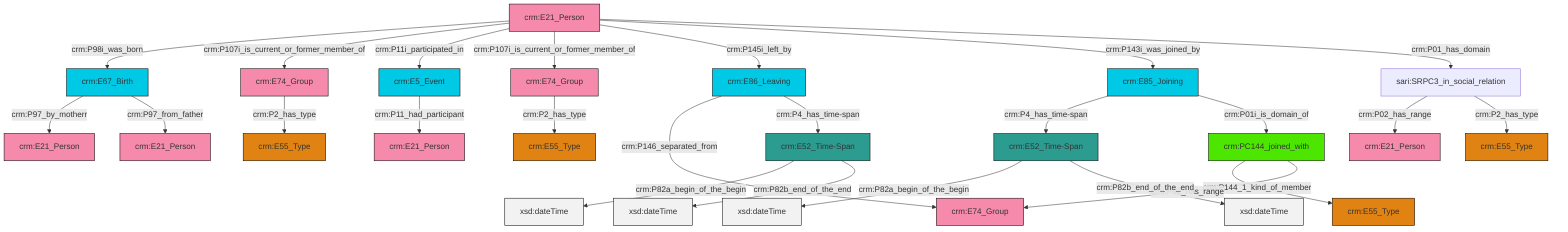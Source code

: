 graph TD
classDef Literal fill:#f2f2f2,stroke:#000000;
classDef CRM_Entity fill:#FFFFFF,stroke:#000000;
classDef Temporal_Entity fill:#00C9E6, stroke:#000000;
classDef Type fill:#E18312, stroke:#000000;
classDef Time-Span fill:#2C9C91, stroke:#000000;
classDef Appellation fill:#FFEB7F, stroke:#000000;
classDef Place fill:#008836, stroke:#000000;
classDef Persistent_Item fill:#B266B2, stroke:#000000;
classDef Conceptual_Object fill:#FFD700, stroke:#000000;
classDef Physical_Thing fill:#D2B48C, stroke:#000000;
classDef Actor fill:#f58aad, stroke:#000000;
classDef PC_Classes fill:#4ce600, stroke:#000000;
classDef Multi fill:#cccccc,stroke:#000000;

0["crm:E21_Person"]:::Actor -->|crm:P98i_was_born| 1["crm:E67_Birth"]:::Temporal_Entity
4["crm:E74_Group"]:::Actor -->|crm:P2_has_type| 5["crm:E55_Type"]:::Type
0["crm:E21_Person"]:::Actor -->|crm:P107i_is_current_or_former_member_of| 4["crm:E74_Group"]:::Actor
7["crm:E52_Time-Span"]:::Time-Span -->|crm:P82a_begin_of_the_begin| 8[xsd:dateTime]:::Literal
9["crm:E85_Joining"]:::Temporal_Entity -->|crm:P4_has_time-span| 7["crm:E52_Time-Span"]:::Time-Span
10["crm:E5_Event"]:::Temporal_Entity -->|crm:P11_had_participant| 11["crm:E21_Person"]:::Actor
12["sari:SRPC3_in_social_relation"]:::Default -->|crm:P02_has_range| 2["crm:E21_Person"]:::Actor
12["sari:SRPC3_in_social_relation"]:::Default -->|crm:P2_has_type| 15["crm:E55_Type"]:::Type
0["crm:E21_Person"]:::Actor -->|crm:P11i_participated_in| 10["crm:E5_Event"]:::Temporal_Entity
0["crm:E21_Person"]:::Actor -->|crm:P107i_is_current_or_former_member_of| 25["crm:E74_Group"]:::Actor
25["crm:E74_Group"]:::Actor -->|crm:P2_has_type| 16["crm:E55_Type"]:::Type
1["crm:E67_Birth"]:::Temporal_Entity -->|crm:P97_by_motherr| 13["crm:E21_Person"]:::Actor
29["crm:E86_Leaving"]:::Temporal_Entity -->|crm:P146_separated_from| 30["crm:E74_Group"]:::Actor
21["crm:PC144_joined_with"]:::PC_Classes -->|crm:P144_1_kind_of_member| 23["crm:E55_Type"]:::Type
0["crm:E21_Person"]:::Actor -->|crm:P145i_left_by| 29["crm:E86_Leaving"]:::Temporal_Entity
33["crm:E52_Time-Span"]:::Time-Span -->|crm:P82a_begin_of_the_begin| 34[xsd:dateTime]:::Literal
9["crm:E85_Joining"]:::Temporal_Entity -->|crm:P01i_is_domain_of| 21["crm:PC144_joined_with"]:::PC_Classes
21["crm:PC144_joined_with"]:::PC_Classes -->|crm:P02_has_range| 30["crm:E74_Group"]:::Actor
33["crm:E52_Time-Span"]:::Time-Span -->|crm:P82b_end_of_the_end| 37[xsd:dateTime]:::Literal
1["crm:E67_Birth"]:::Temporal_Entity -->|crm:P97_from_father| 18["crm:E21_Person"]:::Actor
7["crm:E52_Time-Span"]:::Time-Span -->|crm:P82b_end_of_the_end| 38[xsd:dateTime]:::Literal
0["crm:E21_Person"]:::Actor -->|crm:P143i_was_joined_by| 9["crm:E85_Joining"]:::Temporal_Entity
0["crm:E21_Person"]:::Actor -->|crm:P01_has_domain| 12["sari:SRPC3_in_social_relation"]:::Default
29["crm:E86_Leaving"]:::Temporal_Entity -->|crm:P4_has_time-span| 33["crm:E52_Time-Span"]:::Time-Span